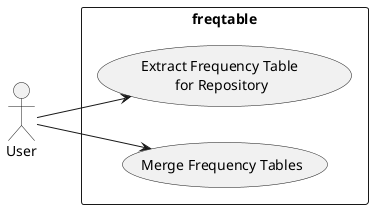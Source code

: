 @@startuml Freqtable Use Cases Diagram

actor User

rectangle freqtable {
    usecase (Extract Frequency Table \nfor Repository) as Extract
    usecase (Merge Frequency Tables) as Merge
}

left to right direction
User --> Extract
User --> Merge

@@enduml